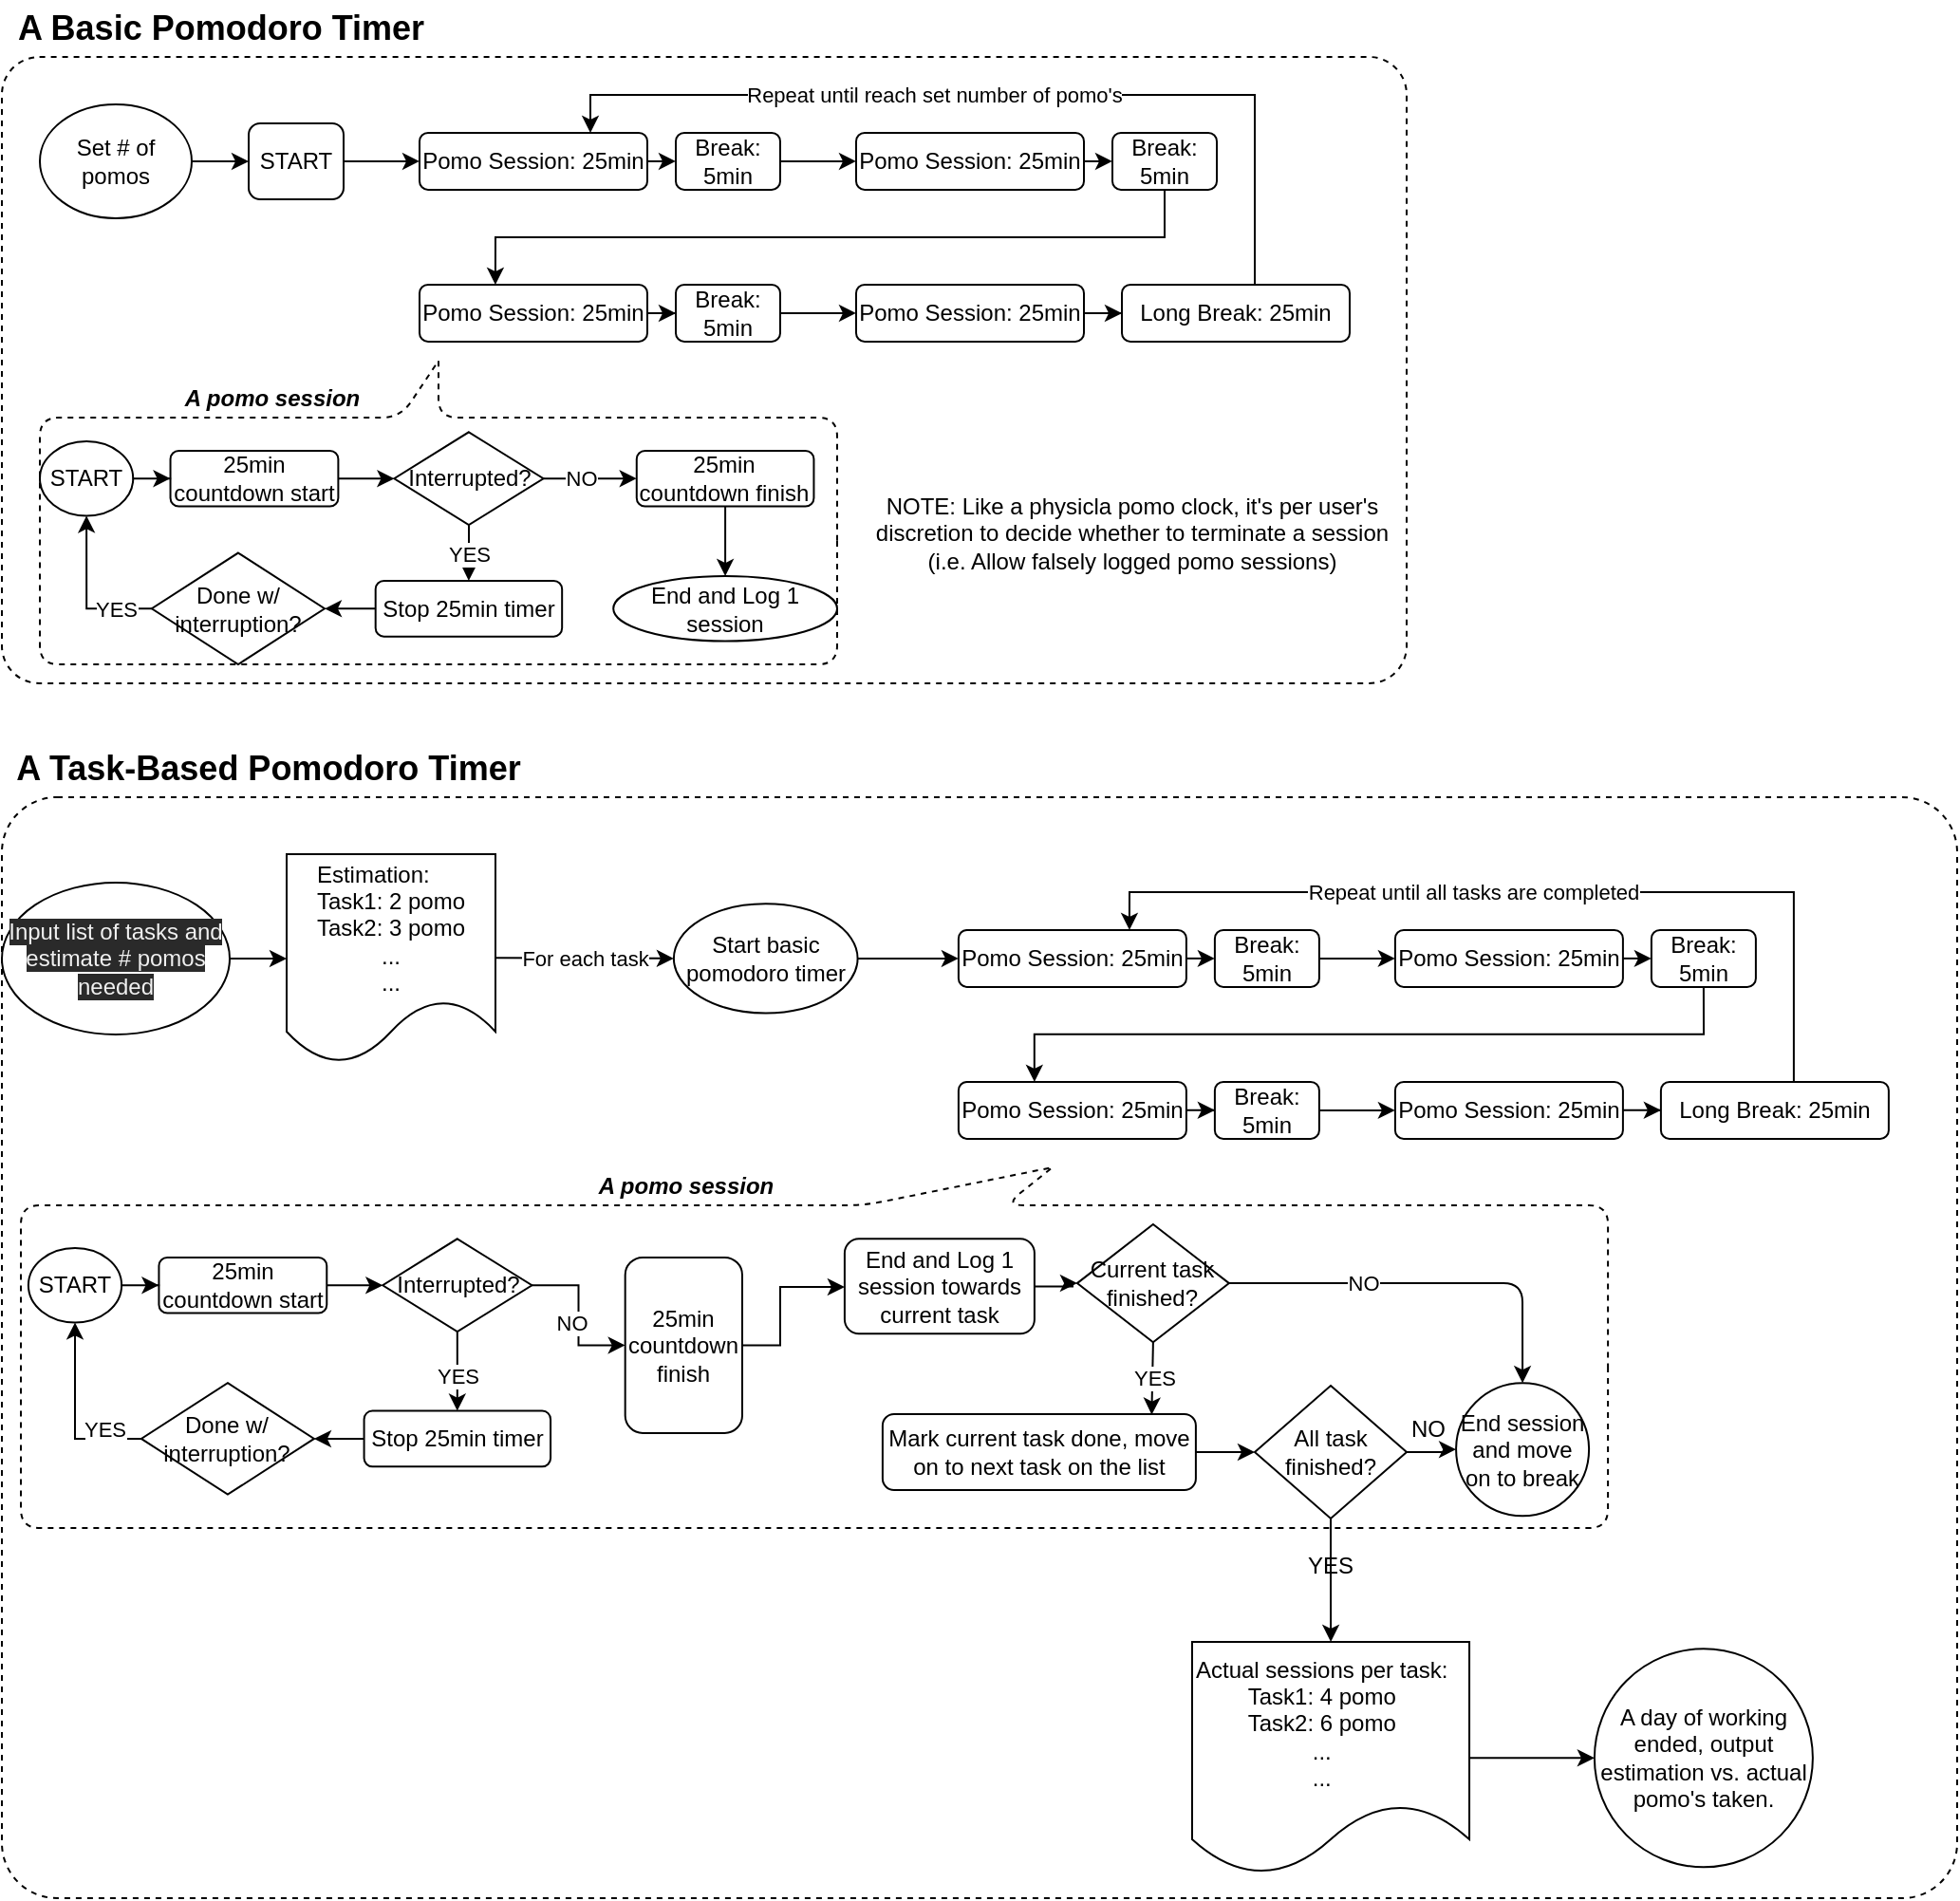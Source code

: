 <mxfile version="13.10.0" type="embed">
    <diagram id="ZJU_b-uY4DtWqO5kP8HN" name="Page-1">
        <mxGraphModel dx="1591" dy="2035" grid="1" gridSize="10" guides="1" tooltips="1" connect="1" arrows="1" fold="1" page="1" pageScale="1" pageWidth="850" pageHeight="1100" math="0" shadow="0">
            <root>
                <mxCell id="0"/>
                <mxCell id="1" parent="0"/>
                <mxCell id="412" value="" style="rounded=1;whiteSpace=wrap;html=1;shadow=0;sketch=0;align=center;dashed=1;arcSize=5;" vertex="1" parent="1">
                    <mxGeometry y="410" width="1030" height="580" as="geometry"/>
                </mxCell>
                <mxCell id="353" value="" style="shape=callout;whiteSpace=wrap;html=1;perimeter=calloutPerimeter;rounded=1;rotation=-180;dashed=1;position2=0.35;base=74;size=20;position=0.38;" vertex="1" parent="1">
                    <mxGeometry x="10" y="605" width="836.05" height="190" as="geometry"/>
                </mxCell>
                <mxCell id="273" value="" style="whiteSpace=wrap;html=1;rounded=1;shadow=0;dashed=1;sketch=0;arcSize=6;" vertex="1" parent="1">
                    <mxGeometry y="20" width="740" height="330" as="geometry"/>
                </mxCell>
                <mxCell id="4" value="Pomo Session: 25min" style="rounded=1;whiteSpace=wrap;html=1;" vertex="1" parent="1">
                    <mxGeometry x="220" y="59.97" width="120" height="30" as="geometry"/>
                </mxCell>
                <mxCell id="16" style="edgeStyle=orthogonalEdgeStyle;rounded=0;orthogonalLoop=1;jettySize=auto;html=1;exitX=1;exitY=0.5;exitDx=0;exitDy=0;entryX=0;entryY=0.5;entryDx=0;entryDy=0;" edge="1" parent="1" source="5" target="10">
                    <mxGeometry relative="1" as="geometry"/>
                </mxCell>
                <mxCell id="5" value="Pomo Session: 25min" style="rounded=1;whiteSpace=wrap;html=1;" vertex="1" parent="1">
                    <mxGeometry x="450" y="59.97" width="120" height="30" as="geometry"/>
                </mxCell>
                <mxCell id="19" value="" style="edgeStyle=orthogonalEdgeStyle;rounded=0;orthogonalLoop=1;jettySize=auto;html=1;" edge="1" parent="1" source="7" target="11">
                    <mxGeometry relative="1" as="geometry"/>
                </mxCell>
                <mxCell id="7" value="Pomo Session: 25min" style="rounded=1;whiteSpace=wrap;html=1;" vertex="1" parent="1">
                    <mxGeometry x="220" y="139.97" width="120" height="30" as="geometry"/>
                </mxCell>
                <mxCell id="227" value="" style="edgeStyle=orthogonalEdgeStyle;rounded=0;orthogonalLoop=1;jettySize=auto;html=1;" edge="1" parent="1" source="8" target="21">
                    <mxGeometry relative="1" as="geometry"/>
                </mxCell>
                <mxCell id="8" value="Pomo Session: 25min" style="rounded=1;whiteSpace=wrap;html=1;" vertex="1" parent="1">
                    <mxGeometry x="450" y="139.97" width="120" height="30" as="geometry"/>
                </mxCell>
                <mxCell id="15" style="edgeStyle=orthogonalEdgeStyle;rounded=0;orthogonalLoop=1;jettySize=auto;html=1;exitX=1;exitY=0.5;exitDx=0;exitDy=0;entryX=0;entryY=0.5;entryDx=0;entryDy=0;" edge="1" parent="1" source="9" target="5">
                    <mxGeometry relative="1" as="geometry"/>
                </mxCell>
                <mxCell id="9" value="Break: 5min" style="rounded=1;whiteSpace=wrap;html=1;" vertex="1" parent="1">
                    <mxGeometry x="355" y="59.97" width="55" height="30" as="geometry"/>
                </mxCell>
                <mxCell id="18" style="edgeStyle=orthogonalEdgeStyle;rounded=0;orthogonalLoop=1;jettySize=auto;html=1;exitX=0.5;exitY=1;exitDx=0;exitDy=0;entryX=0.333;entryY=0;entryDx=0;entryDy=0;entryPerimeter=0;" edge="1" parent="1" source="10" target="7">
                    <mxGeometry relative="1" as="geometry"/>
                </mxCell>
                <mxCell id="10" value="Break: 5min" style="rounded=1;whiteSpace=wrap;html=1;" vertex="1" parent="1">
                    <mxGeometry x="585" y="59.97" width="55" height="30" as="geometry"/>
                </mxCell>
                <mxCell id="20" value="" style="edgeStyle=orthogonalEdgeStyle;rounded=0;orthogonalLoop=1;jettySize=auto;html=1;" edge="1" parent="1" source="11" target="8">
                    <mxGeometry relative="1" as="geometry"/>
                </mxCell>
                <mxCell id="11" value="Break: 5min" style="rounded=1;whiteSpace=wrap;html=1;" vertex="1" parent="1">
                    <mxGeometry x="355" y="139.97" width="55" height="30" as="geometry"/>
                </mxCell>
                <mxCell id="12" value="" style="endArrow=classic;html=1;exitX=1;exitY=0.5;exitDx=0;exitDy=0;entryX=0;entryY=0.5;entryDx=0;entryDy=0;" edge="1" parent="1" source="4" target="9">
                    <mxGeometry width="50" height="50" relative="1" as="geometry">
                        <mxPoint x="360" y="9.97" as="sourcePoint"/>
                        <mxPoint x="410" y="-40.03" as="targetPoint"/>
                    </mxGeometry>
                </mxCell>
                <mxCell id="229" style="edgeStyle=orthogonalEdgeStyle;rounded=0;orthogonalLoop=1;jettySize=auto;html=1;exitX=0.75;exitY=0;exitDx=0;exitDy=0;entryX=0.75;entryY=0;entryDx=0;entryDy=0;" edge="1" parent="1" source="21" target="4">
                    <mxGeometry relative="1" as="geometry">
                        <mxPoint x="280" y="-0.03" as="targetPoint"/>
                        <Array as="points">
                            <mxPoint x="660" y="140"/>
                            <mxPoint x="660" y="40"/>
                            <mxPoint x="310" y="40"/>
                        </Array>
                    </mxGeometry>
                </mxCell>
                <mxCell id="231" value="Repeat until reach set number of pomo's" style="edgeLabel;html=1;align=center;verticalAlign=middle;resizable=0;points=[];" vertex="1" connectable="0" parent="229">
                    <mxGeometry x="0.091" y="2" relative="1" as="geometry">
                        <mxPoint x="-21.74" y="-2" as="offset"/>
                    </mxGeometry>
                </mxCell>
                <mxCell id="21" value="Long Break: 25min" style="rounded=1;whiteSpace=wrap;html=1;" vertex="1" parent="1">
                    <mxGeometry x="590" y="139.97" width="120" height="30" as="geometry"/>
                </mxCell>
                <mxCell id="232" value="&lt;div style=&quot;text-align: left&quot;&gt;&lt;span&gt;Estimation:&lt;/span&gt;&lt;/div&gt;Task1: 2 pomo&lt;br&gt;Task2: 3 pomo&lt;br&gt;...&lt;br&gt;..." style="shape=document;whiteSpace=wrap;html=1;boundedLbl=1;" vertex="1" parent="1">
                    <mxGeometry x="150" y="440" width="110" height="110" as="geometry"/>
                </mxCell>
                <mxCell id="275" value="" style="edgeStyle=orthogonalEdgeStyle;rounded=0;orthogonalLoop=1;jettySize=auto;html=1;" edge="1" parent="1" source="233" target="232">
                    <mxGeometry relative="1" as="geometry"/>
                </mxCell>
                <mxCell id="233" value="&lt;meta charset=&quot;utf-8&quot;&gt;&lt;span style=&quot;color: rgb(240, 240, 240); font-family: helvetica; font-size: 12px; font-style: normal; font-weight: 400; letter-spacing: normal; text-align: center; text-indent: 0px; text-transform: none; word-spacing: 0px; background-color: rgb(42, 42, 42); display: inline; float: none;&quot;&gt;Input list of tasks and estimate # pomos needed&lt;/span&gt;" style="ellipse;whiteSpace=wrap;html=1;" vertex="1" parent="1">
                    <mxGeometry y="455" width="120" height="80" as="geometry"/>
                </mxCell>
                <mxCell id="236" value="" style="edgeStyle=orthogonalEdgeStyle;rounded=0;orthogonalLoop=1;jettySize=auto;html=1;" edge="1" parent="1" source="234" target="235">
                    <mxGeometry relative="1" as="geometry"/>
                </mxCell>
                <mxCell id="234" value="Set # of pomos" style="ellipse;whiteSpace=wrap;html=1;" vertex="1" parent="1">
                    <mxGeometry x="20" y="44.97" width="80" height="60" as="geometry"/>
                </mxCell>
                <mxCell id="237" value="" style="edgeStyle=orthogonalEdgeStyle;rounded=0;orthogonalLoop=1;jettySize=auto;html=1;" edge="1" parent="1" source="235" target="4">
                    <mxGeometry relative="1" as="geometry"/>
                </mxCell>
                <mxCell id="235" value="START" style="rounded=1;whiteSpace=wrap;html=1;" vertex="1" parent="1">
                    <mxGeometry x="130" y="54.97" width="50" height="40" as="geometry"/>
                </mxCell>
                <mxCell id="242" value="NOTE: Like a physicla pomo clock, it's per user's &lt;br&gt;discretion to decide whether to terminate a session&lt;br&gt;(i.e. Allow falsely logged pomo sessions)" style="text;html=1;align=center;verticalAlign=middle;resizable=0;points=[];autosize=1;" vertex="1" parent="1">
                    <mxGeometry x="450" y="245.96" width="290" height="50" as="geometry"/>
                </mxCell>
                <mxCell id="265" value="" style="shape=callout;whiteSpace=wrap;html=1;perimeter=calloutPerimeter;rounded=1;rotation=-180;dashed=1;" vertex="1" parent="1">
                    <mxGeometry x="20" y="180" width="420" height="160" as="geometry"/>
                </mxCell>
                <mxCell id="238" value="START" style="ellipse;whiteSpace=wrap;html=1;" vertex="1" parent="1">
                    <mxGeometry x="20" y="222.544" width="49.123" height="39.153" as="geometry"/>
                </mxCell>
                <mxCell id="240" value="25min countdown start" style="rounded=1;whiteSpace=wrap;html=1;" vertex="1" parent="1">
                    <mxGeometry x="88.772" y="227.438" width="88.421" height="29.365" as="geometry"/>
                </mxCell>
                <mxCell id="243" value="" style="edgeStyle=orthogonalEdgeStyle;rounded=0;orthogonalLoop=1;jettySize=auto;html=1;" edge="1" parent="1" source="238" target="240">
                    <mxGeometry x="20" y="217.65" as="geometry"/>
                </mxCell>
                <mxCell id="241" value="Interrupted?" style="rhombus;whiteSpace=wrap;html=1;" vertex="1" parent="1">
                    <mxGeometry x="206.667" y="217.65" width="78.596" height="48.941" as="geometry"/>
                </mxCell>
                <mxCell id="244" value="" style="edgeStyle=orthogonalEdgeStyle;rounded=0;orthogonalLoop=1;jettySize=auto;html=1;" edge="1" parent="1" source="240" target="241">
                    <mxGeometry x="20" y="217.65" as="geometry"/>
                </mxCell>
                <mxCell id="249" value="25min countdown finish" style="rounded=1;whiteSpace=wrap;html=1;" vertex="1" parent="1">
                    <mxGeometry x="334.386" y="227.438" width="93.333" height="29.365" as="geometry"/>
                </mxCell>
                <mxCell id="250" value="" style="edgeStyle=orthogonalEdgeStyle;rounded=0;orthogonalLoop=1;jettySize=auto;html=1;" edge="1" parent="1" source="241" target="249">
                    <mxGeometry x="20" y="217.65" as="geometry"/>
                </mxCell>
                <mxCell id="252" value="NO" style="edgeLabel;html=1;align=center;verticalAlign=middle;resizable=0;points=[];" vertex="1" connectable="0" parent="250">
                    <mxGeometry x="0.045" y="2" relative="1" as="geometry">
                        <mxPoint x="-6.29" y="2" as="offset"/>
                    </mxGeometry>
                </mxCell>
                <mxCell id="258" style="edgeStyle=orthogonalEdgeStyle;rounded=0;orthogonalLoop=1;jettySize=auto;html=1;entryX=0.5;entryY=1;entryDx=0;entryDy=0;" edge="1" parent="1" source="253" target="238">
                    <mxGeometry x="20" y="217.65" as="geometry">
                        <Array as="points">
                            <mxPoint x="44.561" y="310.638"/>
                        </Array>
                    </mxGeometry>
                </mxCell>
                <mxCell id="259" value="YES" style="edgeLabel;html=1;align=center;verticalAlign=middle;resizable=0;points=[];" vertex="1" connectable="0" parent="258">
                    <mxGeometry x="0.064" y="-1" relative="1" as="geometry">
                        <mxPoint x="14" y="10.52" as="offset"/>
                    </mxGeometry>
                </mxCell>
                <mxCell id="253" value="Done w/ interruption?" style="rhombus;whiteSpace=wrap;html=1;" vertex="1" parent="1">
                    <mxGeometry x="78.95" y="281.27" width="91.05" height="58.73" as="geometry"/>
                </mxCell>
                <mxCell id="269" style="edgeStyle=orthogonalEdgeStyle;rounded=0;orthogonalLoop=1;jettySize=auto;html=1;exitX=0;exitY=0.5;exitDx=0;exitDy=0;" edge="1" parent="1" source="254" target="253">
                    <mxGeometry relative="1" as="geometry"/>
                </mxCell>
                <mxCell id="254" value="Stop 25min timer" style="rounded=1;whiteSpace=wrap;html=1;" vertex="1" parent="1">
                    <mxGeometry x="196.842" y="295.956" width="98.246" height="29.365" as="geometry"/>
                </mxCell>
                <mxCell id="255" value="" style="edgeStyle=orthogonalEdgeStyle;rounded=0;orthogonalLoop=1;jettySize=auto;html=1;" edge="1" parent="1" source="241" target="254">
                    <mxGeometry x="20" y="217.65" as="geometry"/>
                </mxCell>
                <mxCell id="256" value="YES" style="edgeLabel;html=1;align=center;verticalAlign=middle;resizable=0;points=[];" vertex="1" connectable="0" parent="255">
                    <mxGeometry x="0.315" y="2" relative="1" as="geometry">
                        <mxPoint x="-2.07" y="-4.58" as="offset"/>
                    </mxGeometry>
                </mxCell>
                <mxCell id="260" value="End and Log 1 session" style="ellipse;whiteSpace=wrap;html=1;rounded=1;" vertex="1" parent="1">
                    <mxGeometry x="322.105" y="293.509" width="117.895" height="34.259" as="geometry"/>
                </mxCell>
                <mxCell id="261" value="" style="edgeStyle=orthogonalEdgeStyle;rounded=0;orthogonalLoop=1;jettySize=auto;html=1;" edge="1" parent="1" source="249" target="260">
                    <mxGeometry x="20" y="217.65" as="geometry"/>
                </mxCell>
                <mxCell id="272" value="&lt;b&gt;A pomo session&lt;/b&gt;" style="text;html=1;align=center;verticalAlign=middle;resizable=0;points=[];autosize=1;fontStyle=2" vertex="1" parent="1">
                    <mxGeometry x="86.84" y="190" width="110" height="20" as="geometry"/>
                </mxCell>
                <mxCell id="274" value="A Basic Pomodoro Timer" style="text;html=1;align=center;verticalAlign=middle;resizable=0;points=[];autosize=1;fontStyle=1;fontSize=18;" vertex="1" parent="1">
                    <mxGeometry y="-10" width="230" height="30" as="geometry"/>
                </mxCell>
                <mxCell id="282" value="" style="endArrow=classic;html=1;entryX=0;entryY=0.5;entryDx=0;entryDy=0;" edge="1" parent="1" target="373">
                    <mxGeometry relative="1" as="geometry">
                        <mxPoint x="260" y="494.66" as="sourcePoint"/>
                        <mxPoint x="350" y="495" as="targetPoint"/>
                    </mxGeometry>
                </mxCell>
                <mxCell id="283" value="For each task" style="edgeLabel;resizable=0;html=1;align=center;verticalAlign=middle;" connectable="0" vertex="1" parent="282">
                    <mxGeometry relative="1" as="geometry"/>
                </mxCell>
                <mxCell id="331" value="Pomo Session: 25min" style="rounded=1;whiteSpace=wrap;html=1;" vertex="1" parent="1">
                    <mxGeometry x="503.95" y="479.94" width="120" height="30" as="geometry"/>
                </mxCell>
                <mxCell id="332" style="edgeStyle=orthogonalEdgeStyle;rounded=0;orthogonalLoop=1;jettySize=auto;html=1;exitX=1;exitY=0.5;exitDx=0;exitDy=0;entryX=0;entryY=0.5;entryDx=0;entryDy=0;" edge="1" parent="1" source="333" target="341">
                    <mxGeometry relative="1" as="geometry"/>
                </mxCell>
                <mxCell id="333" value="Pomo Session: 25min" style="rounded=1;whiteSpace=wrap;html=1;" vertex="1" parent="1">
                    <mxGeometry x="733.95" y="479.94" width="120" height="30" as="geometry"/>
                </mxCell>
                <mxCell id="334" value="" style="edgeStyle=orthogonalEdgeStyle;rounded=0;orthogonalLoop=1;jettySize=auto;html=1;" edge="1" parent="1" source="335" target="343">
                    <mxGeometry relative="1" as="geometry"/>
                </mxCell>
                <mxCell id="335" value="Pomo Session: 25min" style="rounded=1;whiteSpace=wrap;html=1;" vertex="1" parent="1">
                    <mxGeometry x="503.95" y="559.94" width="120" height="30" as="geometry"/>
                </mxCell>
                <mxCell id="336" value="" style="edgeStyle=orthogonalEdgeStyle;rounded=0;orthogonalLoop=1;jettySize=auto;html=1;" edge="1" parent="1" source="337" target="347">
                    <mxGeometry relative="1" as="geometry"/>
                </mxCell>
                <mxCell id="337" value="Pomo Session: 25min" style="rounded=1;whiteSpace=wrap;html=1;" vertex="1" parent="1">
                    <mxGeometry x="733.95" y="559.94" width="120" height="30" as="geometry"/>
                </mxCell>
                <mxCell id="338" style="edgeStyle=orthogonalEdgeStyle;rounded=0;orthogonalLoop=1;jettySize=auto;html=1;exitX=1;exitY=0.5;exitDx=0;exitDy=0;entryX=0;entryY=0.5;entryDx=0;entryDy=0;" edge="1" parent="1" source="339" target="333">
                    <mxGeometry relative="1" as="geometry"/>
                </mxCell>
                <mxCell id="339" value="Break: 5min" style="rounded=1;whiteSpace=wrap;html=1;" vertex="1" parent="1">
                    <mxGeometry x="638.95" y="479.94" width="55" height="30" as="geometry"/>
                </mxCell>
                <mxCell id="340" style="edgeStyle=orthogonalEdgeStyle;rounded=0;orthogonalLoop=1;jettySize=auto;html=1;exitX=0.5;exitY=1;exitDx=0;exitDy=0;entryX=0.333;entryY=0;entryDx=0;entryDy=0;entryPerimeter=0;" edge="1" parent="1" source="341" target="335">
                    <mxGeometry relative="1" as="geometry"/>
                </mxCell>
                <mxCell id="341" value="Break: 5min" style="rounded=1;whiteSpace=wrap;html=1;" vertex="1" parent="1">
                    <mxGeometry x="868.95" y="479.94" width="55" height="30" as="geometry"/>
                </mxCell>
                <mxCell id="342" value="" style="edgeStyle=orthogonalEdgeStyle;rounded=0;orthogonalLoop=1;jettySize=auto;html=1;" edge="1" parent="1" source="343" target="337">
                    <mxGeometry relative="1" as="geometry"/>
                </mxCell>
                <mxCell id="343" value="Break: 5min" style="rounded=1;whiteSpace=wrap;html=1;" vertex="1" parent="1">
                    <mxGeometry x="638.95" y="559.94" width="55" height="30" as="geometry"/>
                </mxCell>
                <mxCell id="344" value="" style="endArrow=classic;html=1;exitX=1;exitY=0.5;exitDx=0;exitDy=0;entryX=0;entryY=0.5;entryDx=0;entryDy=0;" edge="1" parent="1" source="331" target="339">
                    <mxGeometry width="50" height="50" relative="1" as="geometry">
                        <mxPoint x="643.95" y="429.94" as="sourcePoint"/>
                        <mxPoint x="693.95" y="379.94" as="targetPoint"/>
                    </mxGeometry>
                </mxCell>
                <mxCell id="345" style="edgeStyle=orthogonalEdgeStyle;rounded=0;orthogonalLoop=1;jettySize=auto;html=1;exitX=0.75;exitY=0;exitDx=0;exitDy=0;entryX=0.75;entryY=0;entryDx=0;entryDy=0;" edge="1" parent="1" source="347" target="331">
                    <mxGeometry relative="1" as="geometry">
                        <mxPoint x="563.95" y="419.94" as="targetPoint"/>
                        <Array as="points">
                            <mxPoint x="943.95" y="559.97"/>
                            <mxPoint x="943.95" y="459.97"/>
                            <mxPoint x="593.95" y="459.97"/>
                        </Array>
                    </mxGeometry>
                </mxCell>
                <mxCell id="346" value="Repeat until all tasks are completed" style="edgeLabel;html=1;align=center;verticalAlign=middle;resizable=0;points=[];" vertex="1" connectable="0" parent="345">
                    <mxGeometry x="0.091" y="2" relative="1" as="geometry">
                        <mxPoint x="-21.74" y="-2" as="offset"/>
                    </mxGeometry>
                </mxCell>
                <mxCell id="347" value="Long Break: 25min" style="rounded=1;whiteSpace=wrap;html=1;" vertex="1" parent="1">
                    <mxGeometry x="873.95" y="559.94" width="120" height="30" as="geometry"/>
                </mxCell>
                <mxCell id="350" value="" style="edgeStyle=orthogonalEdgeStyle;rounded=0;orthogonalLoop=1;jettySize=auto;html=1;exitX=1;exitY=0.5;exitDx=0;exitDy=0;" edge="1" parent="1" source="373" target="331">
                    <mxGeometry relative="1" as="geometry">
                        <mxPoint x="463.95" y="494.94" as="sourcePoint"/>
                        <Array as="points">
                            <mxPoint x="450.95" y="494.97"/>
                        </Array>
                    </mxGeometry>
                </mxCell>
                <mxCell id="354" value="START" style="ellipse;whiteSpace=wrap;html=1;" vertex="1" parent="1">
                    <mxGeometry x="13.95" y="647.544" width="49.123" height="39.153" as="geometry"/>
                </mxCell>
                <mxCell id="355" value="25min countdown start" style="rounded=1;whiteSpace=wrap;html=1;" vertex="1" parent="1">
                    <mxGeometry x="82.722" y="652.438" width="88.421" height="29.365" as="geometry"/>
                </mxCell>
                <mxCell id="356" value="" style="edgeStyle=orthogonalEdgeStyle;rounded=0;orthogonalLoop=1;jettySize=auto;html=1;" edge="1" parent="1" source="354" target="355">
                    <mxGeometry x="13.95" y="642.65" as="geometry"/>
                </mxCell>
                <mxCell id="357" value="Interrupted?" style="rhombus;whiteSpace=wrap;html=1;" vertex="1" parent="1">
                    <mxGeometry x="200.617" y="642.65" width="78.596" height="48.941" as="geometry"/>
                </mxCell>
                <mxCell id="358" value="" style="edgeStyle=orthogonalEdgeStyle;rounded=0;orthogonalLoop=1;jettySize=auto;html=1;" edge="1" parent="1" source="355" target="357">
                    <mxGeometry x="13.95" y="642.65" as="geometry"/>
                </mxCell>
                <mxCell id="389" value="" style="edgeStyle=orthogonalEdgeStyle;rounded=0;orthogonalLoop=1;jettySize=auto;html=1;" edge="1" parent="1" source="359" target="383">
                    <mxGeometry relative="1" as="geometry">
                        <Array as="points">
                            <mxPoint x="410" y="699"/>
                            <mxPoint x="410" y="668"/>
                        </Array>
                    </mxGeometry>
                </mxCell>
                <mxCell id="359" value="25min countdown finish" style="rounded=1;whiteSpace=wrap;html=1;" vertex="1" parent="1">
                    <mxGeometry x="328.34" y="652.44" width="61.66" height="92.56" as="geometry"/>
                </mxCell>
                <mxCell id="360" value="" style="edgeStyle=orthogonalEdgeStyle;rounded=0;orthogonalLoop=1;jettySize=auto;html=1;" edge="1" parent="1" source="357" target="359">
                    <mxGeometry x="13.95" y="642.65" as="geometry"/>
                </mxCell>
                <mxCell id="361" value="NO" style="edgeLabel;html=1;align=center;verticalAlign=middle;resizable=0;points=[];" vertex="1" connectable="0" parent="360">
                    <mxGeometry x="0.045" y="2" relative="1" as="geometry">
                        <mxPoint x="-6.29" y="2" as="offset"/>
                    </mxGeometry>
                </mxCell>
                <mxCell id="362" style="edgeStyle=orthogonalEdgeStyle;rounded=0;orthogonalLoop=1;jettySize=auto;html=1;entryX=0.5;entryY=1;entryDx=0;entryDy=0;" edge="1" parent="1" source="364" target="354">
                    <mxGeometry x="13.95" y="642.65" as="geometry">
                        <Array as="points">
                            <mxPoint x="38.95" y="748"/>
                        </Array>
                    </mxGeometry>
                </mxCell>
                <mxCell id="363" value="YES" style="edgeLabel;html=1;align=center;verticalAlign=middle;resizable=0;points=[];" vertex="1" connectable="0" parent="362">
                    <mxGeometry x="0.064" y="-1" relative="1" as="geometry">
                        <mxPoint x="14" y="10.52" as="offset"/>
                    </mxGeometry>
                </mxCell>
                <mxCell id="364" value="Done w/ interruption?" style="rhombus;whiteSpace=wrap;html=1;" vertex="1" parent="1">
                    <mxGeometry x="73.43" y="718.6" width="91.05" height="58.73" as="geometry"/>
                </mxCell>
                <mxCell id="365" style="edgeStyle=orthogonalEdgeStyle;rounded=0;orthogonalLoop=1;jettySize=auto;html=1;exitX=0;exitY=0.5;exitDx=0;exitDy=0;" edge="1" parent="1" source="366" target="364">
                    <mxGeometry relative="1" as="geometry"/>
                </mxCell>
                <mxCell id="366" value="Stop 25min timer" style="rounded=1;whiteSpace=wrap;html=1;" vertex="1" parent="1">
                    <mxGeometry x="190.792" y="733.286" width="98.246" height="29.365" as="geometry"/>
                </mxCell>
                <mxCell id="367" value="" style="edgeStyle=orthogonalEdgeStyle;rounded=0;orthogonalLoop=1;jettySize=auto;html=1;" edge="1" parent="1" source="357" target="366">
                    <mxGeometry x="13.95" y="642.65" as="geometry"/>
                </mxCell>
                <mxCell id="368" value="YES" style="edgeLabel;html=1;align=center;verticalAlign=middle;resizable=0;points=[];" vertex="1" connectable="0" parent="367">
                    <mxGeometry x="0.315" y="2" relative="1" as="geometry">
                        <mxPoint x="-2.07" y="-4.58" as="offset"/>
                    </mxGeometry>
                </mxCell>
                <mxCell id="371" value="&lt;b&gt;&lt;i&gt;A pomo session&lt;/i&gt;&lt;/b&gt;" style="text;html=1;align=center;verticalAlign=middle;resizable=0;points=[];autosize=1;" vertex="1" parent="1">
                    <mxGeometry x="305" y="605" width="110" height="20" as="geometry"/>
                </mxCell>
                <mxCell id="373" value="Start basic pomodoro timer" style="ellipse;whiteSpace=wrap;html=1;rounded=1;shadow=0;sketch=0;" vertex="1" parent="1">
                    <mxGeometry x="353.95" y="466.17" width="96.84" height="57.55" as="geometry"/>
                </mxCell>
                <mxCell id="375" value="Current task finished?" style="rhombus;whiteSpace=wrap;html=1;rounded=0;shadow=0;sketch=0;" vertex="1" parent="1">
                    <mxGeometry x="566.45" y="635" width="80" height="62.12" as="geometry"/>
                </mxCell>
                <mxCell id="390" value="" style="edgeStyle=orthogonalEdgeStyle;rounded=0;orthogonalLoop=1;jettySize=auto;html=1;" edge="1" parent="1" source="383" target="375">
                    <mxGeometry relative="1" as="geometry"/>
                </mxCell>
                <mxCell id="383" value="&lt;span&gt;End and Log 1 session towards current task&lt;/span&gt;" style="rounded=1;whiteSpace=wrap;html=1;shadow=0;sketch=0;" vertex="1" parent="1">
                    <mxGeometry x="443.95" y="642.65" width="100" height="50" as="geometry"/>
                </mxCell>
                <mxCell id="398" value="" style="edgeStyle=orthogonalEdgeStyle;rounded=0;orthogonalLoop=1;jettySize=auto;html=1;" edge="1" parent="1" source="384" target="396">
                    <mxGeometry relative="1" as="geometry"/>
                </mxCell>
                <mxCell id="384" value="Mark current task done, move on to next task on the list" style="rounded=1;whiteSpace=wrap;html=1;shadow=0;sketch=0;" vertex="1" parent="1">
                    <mxGeometry x="463.95" y="735" width="165" height="40" as="geometry"/>
                </mxCell>
                <mxCell id="385" value="" style="endArrow=classic;html=1;exitX=1;exitY=0.5;exitDx=0;exitDy=0;entryX=0.5;entryY=0;entryDx=0;entryDy=0;" edge="1" parent="1" source="375" target="399">
                    <mxGeometry relative="1" as="geometry">
                        <mxPoint x="453.95" y="725" as="sourcePoint"/>
                        <mxPoint x="708.95" y="727.98" as="targetPoint"/>
                        <Array as="points">
                            <mxPoint x="801" y="666"/>
                        </Array>
                    </mxGeometry>
                </mxCell>
                <mxCell id="386" value="NO" style="edgeLabel;resizable=0;html=1;align=center;verticalAlign=middle;" connectable="0" vertex="1" parent="385">
                    <mxGeometry relative="1" as="geometry">
                        <mxPoint x="-33.55" y="-0.18" as="offset"/>
                    </mxGeometry>
                </mxCell>
                <mxCell id="387" value="" style="endArrow=classic;html=1;exitX=0.5;exitY=1;exitDx=0;exitDy=0;entryX=0.859;entryY=0.008;entryDx=0;entryDy=0;entryPerimeter=0;" edge="1" parent="1" source="375" target="384">
                    <mxGeometry relative="1" as="geometry">
                        <mxPoint x="453.95" y="725" as="sourcePoint"/>
                        <mxPoint x="553.95" y="725" as="targetPoint"/>
                    </mxGeometry>
                </mxCell>
                <mxCell id="388" value="YES" style="edgeLabel;resizable=0;html=1;align=center;verticalAlign=middle;" connectable="0" vertex="1" parent="387">
                    <mxGeometry relative="1" as="geometry">
                        <mxPoint x="0.39" y="-0.5" as="offset"/>
                    </mxGeometry>
                </mxCell>
                <mxCell id="411" value="" style="edgeStyle=orthogonalEdgeStyle;rounded=0;orthogonalLoop=1;jettySize=auto;html=1;" edge="1" parent="1" source="393" target="410">
                    <mxGeometry relative="1" as="geometry"/>
                </mxCell>
                <mxCell id="393" value="&lt;div&gt;&lt;span&gt;Actual sessions per task:&lt;/span&gt;&lt;/div&gt;&lt;div style=&quot;text-align: center&quot;&gt;&lt;span&gt;Task1: 4 pomo&lt;/span&gt;&lt;/div&gt;&lt;div style=&quot;text-align: center&quot;&gt;&lt;span&gt;Task2: 6 pomo&lt;/span&gt;&lt;/div&gt;&lt;div style=&quot;text-align: center&quot;&gt;&lt;span&gt;...&lt;/span&gt;&lt;/div&gt;&lt;div style=&quot;text-align: center&quot;&gt;&lt;span&gt;...&lt;/span&gt;&lt;/div&gt;" style="shape=document;whiteSpace=wrap;html=1;boundedLbl=1;align=left;" vertex="1" parent="1">
                    <mxGeometry x="626.98" y="855" width="146.05" height="122.35" as="geometry"/>
                </mxCell>
                <mxCell id="402" value="" style="edgeStyle=orthogonalEdgeStyle;rounded=0;orthogonalLoop=1;jettySize=auto;html=1;" edge="1" parent="1" source="396" target="399">
                    <mxGeometry relative="1" as="geometry"/>
                </mxCell>
                <mxCell id="405" value="" style="edgeStyle=orthogonalEdgeStyle;rounded=0;orthogonalLoop=1;jettySize=auto;html=1;" edge="1" parent="1" source="396" target="393">
                    <mxGeometry relative="1" as="geometry"/>
                </mxCell>
                <mxCell id="396" value="All task finished?" style="rhombus;whiteSpace=wrap;html=1;rounded=0;shadow=0;sketch=0;align=center;" vertex="1" parent="1">
                    <mxGeometry x="660" y="720" width="80" height="70" as="geometry"/>
                </mxCell>
                <mxCell id="399" value="End session and move on to break" style="ellipse;whiteSpace=wrap;html=1;aspect=fixed;rounded=0;shadow=0;sketch=0;align=center;" vertex="1" parent="1">
                    <mxGeometry x="766.05" y="718.6" width="70" height="70" as="geometry"/>
                </mxCell>
                <mxCell id="403" value="NO" style="text;html=1;align=center;verticalAlign=middle;resizable=0;points=[];autosize=1;" vertex="1" parent="1">
                    <mxGeometry x="736.05" y="733.29" width="30" height="20" as="geometry"/>
                </mxCell>
                <mxCell id="408" value="YES" style="text;html=1;strokeColor=none;fillColor=none;align=center;verticalAlign=middle;whiteSpace=wrap;rounded=0;shadow=0;sketch=0;" vertex="1" parent="1">
                    <mxGeometry x="680" y="805" width="40" height="20" as="geometry"/>
                </mxCell>
                <mxCell id="410" value="A day of working ended, output estimation vs. actual pomo's taken." style="ellipse;whiteSpace=wrap;html=1;aspect=fixed;rounded=0;shadow=0;sketch=0;align=center;" vertex="1" parent="1">
                    <mxGeometry x="838.95" y="858.67" width="115" height="115" as="geometry"/>
                </mxCell>
                <mxCell id="413" value="A Task-Based Pomodoro Timer" style="text;html=1;align=center;verticalAlign=middle;resizable=0;points=[];autosize=1;fontStyle=1;fontSize=18;" vertex="1" parent="1">
                    <mxGeometry y="380" width="280" height="30" as="geometry"/>
                </mxCell>
            </root>
        </mxGraphModel>
    </diagram>
</mxfile>